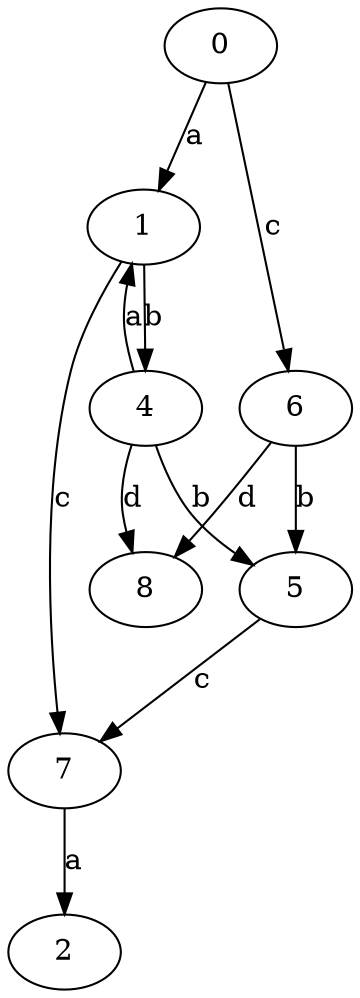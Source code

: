 strict digraph  {
1;
2;
4;
5;
6;
0;
7;
8;
1 -> 4  [label=b];
1 -> 7  [label=c];
4 -> 1  [label=a];
4 -> 5  [label=b];
4 -> 8  [label=d];
5 -> 7  [label=c];
6 -> 5  [label=b];
6 -> 8  [label=d];
0 -> 1  [label=a];
0 -> 6  [label=c];
7 -> 2  [label=a];
}
